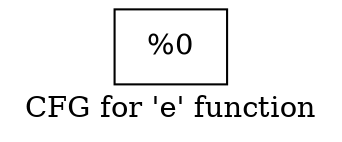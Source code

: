digraph "CFG for 'e' function" {
	label="CFG for 'e' function";

	Node0x1ac8300 [shape=record,label="{%0}"];
}
